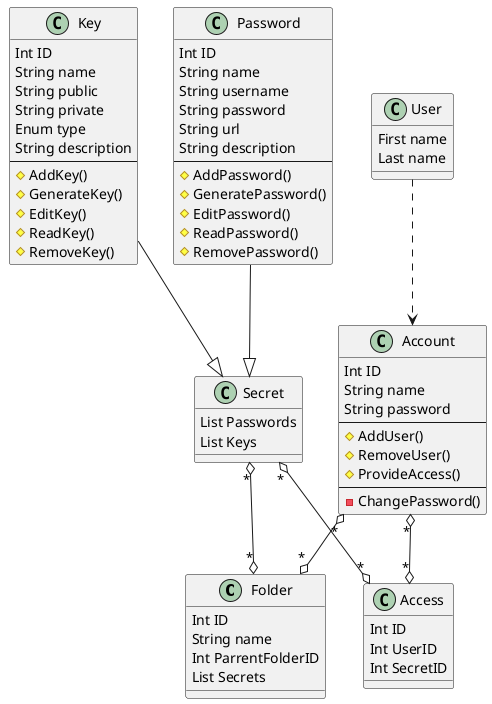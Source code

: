 @startuml

class Folder{
  Int ID
  String name
  Int ParrentFolderID
  List Secrets
}

class Secret{
  List Passwords
  List Keys
}

class Access{
  Int ID
  Int UserID
  Int SecretID
}

class Password{
  Int ID
  String name
  String username
  String password
  String url
  String description
  ---
  # AddPassword()
  # GeneratePassword()
  # EditPassword()
  # ReadPassword()
  # RemovePassword()
}

class Key{
  Int ID
  String name
  String public
  String private
  Enum type
  String description
  ---
  # AddKey()
  # GenerateKey()
  # EditKey()
  # ReadKey()
  # RemoveKey()
}

class Account{
  Int ID
  String name
  String password
  ---
  # AddUser()
  # RemoveUser()
  # ProvideAccess()
  ---
  - ChangePassword()
}

class User{
   First name
   Last name
}



Account "*" o--o "*" Access
Secret "*" o--o "*" Access
User ..> Account
Key --^ Secret
Password --^ Secret
Secret "*" o--o "*" Folder
Account "*" o--o "*" Folder

@enduml